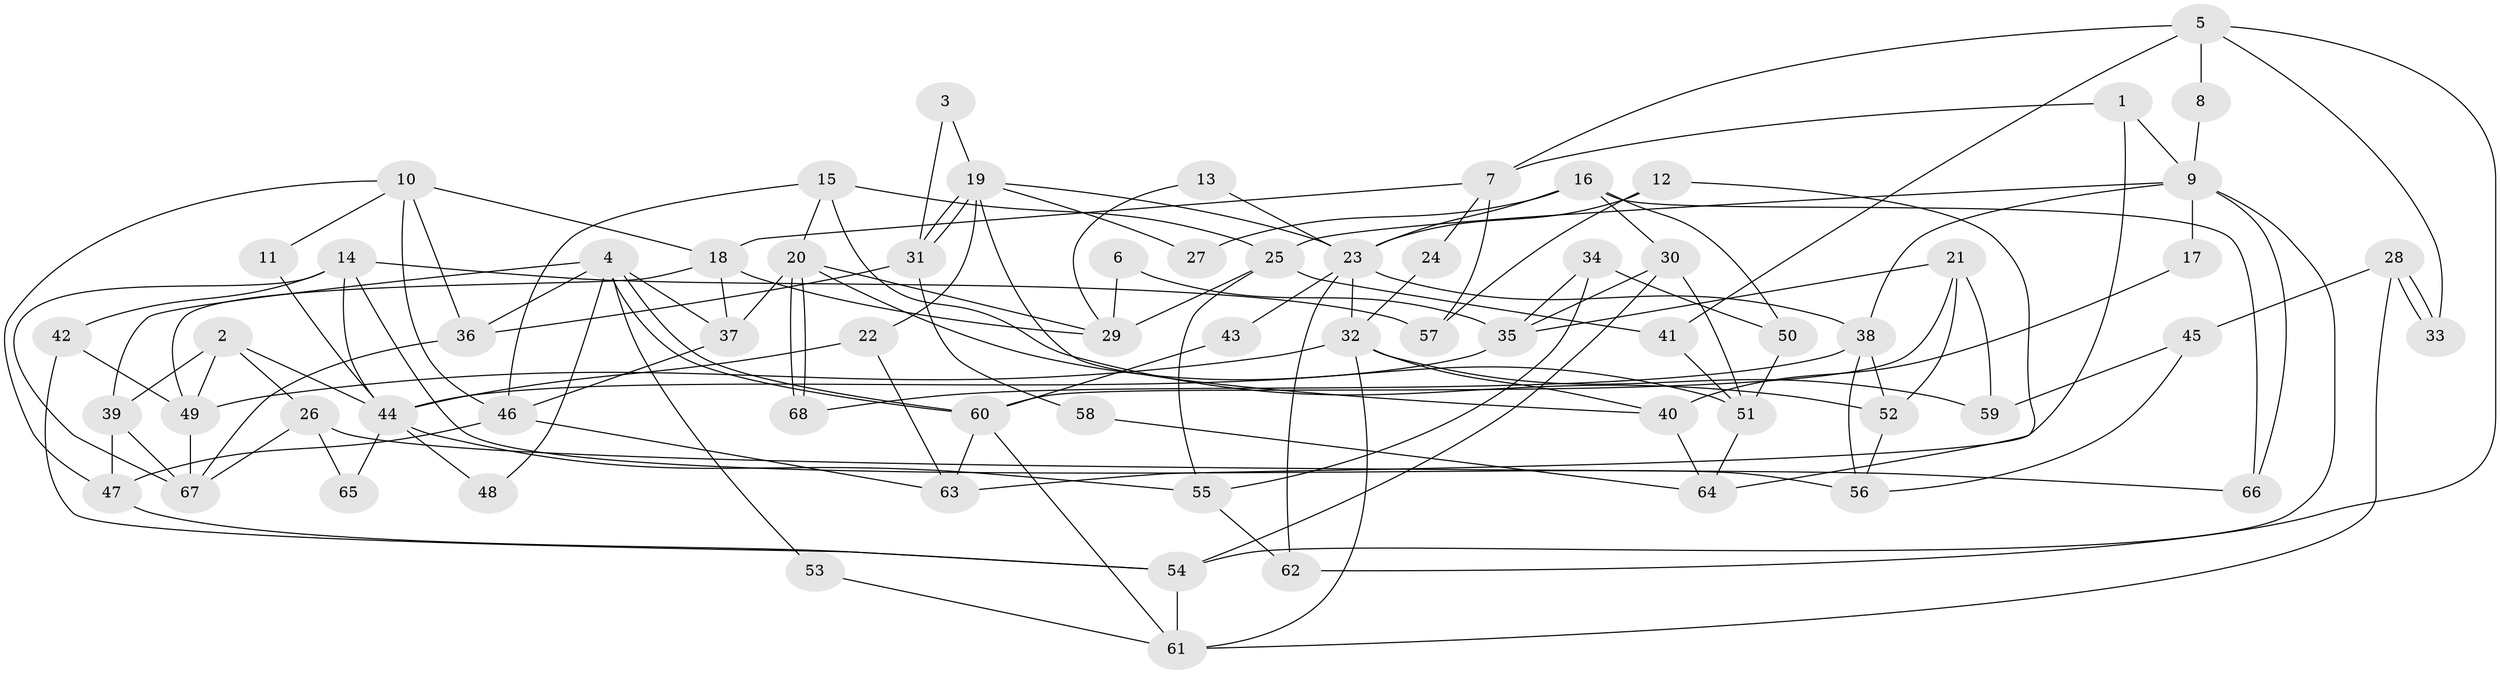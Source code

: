 // Generated by graph-tools (version 1.1) at 2025/14/03/09/25 04:14:49]
// undirected, 68 vertices, 136 edges
graph export_dot {
graph [start="1"]
  node [color=gray90,style=filled];
  1;
  2;
  3;
  4;
  5;
  6;
  7;
  8;
  9;
  10;
  11;
  12;
  13;
  14;
  15;
  16;
  17;
  18;
  19;
  20;
  21;
  22;
  23;
  24;
  25;
  26;
  27;
  28;
  29;
  30;
  31;
  32;
  33;
  34;
  35;
  36;
  37;
  38;
  39;
  40;
  41;
  42;
  43;
  44;
  45;
  46;
  47;
  48;
  49;
  50;
  51;
  52;
  53;
  54;
  55;
  56;
  57;
  58;
  59;
  60;
  61;
  62;
  63;
  64;
  65;
  66;
  67;
  68;
  1 -- 63;
  1 -- 9;
  1 -- 7;
  2 -- 39;
  2 -- 49;
  2 -- 26;
  2 -- 44;
  3 -- 31;
  3 -- 19;
  4 -- 37;
  4 -- 60;
  4 -- 60;
  4 -- 36;
  4 -- 39;
  4 -- 48;
  4 -- 53;
  5 -- 41;
  5 -- 62;
  5 -- 7;
  5 -- 8;
  5 -- 33;
  6 -- 29;
  6 -- 35;
  7 -- 18;
  7 -- 24;
  7 -- 57;
  8 -- 9;
  9 -- 38;
  9 -- 54;
  9 -- 17;
  9 -- 25;
  9 -- 66;
  10 -- 46;
  10 -- 47;
  10 -- 11;
  10 -- 18;
  10 -- 36;
  11 -- 44;
  12 -- 57;
  12 -- 64;
  12 -- 23;
  13 -- 23;
  13 -- 29;
  14 -- 67;
  14 -- 44;
  14 -- 42;
  14 -- 56;
  14 -- 57;
  15 -- 46;
  15 -- 25;
  15 -- 20;
  15 -- 52;
  16 -- 23;
  16 -- 30;
  16 -- 27;
  16 -- 50;
  16 -- 66;
  17 -- 40;
  18 -- 29;
  18 -- 37;
  18 -- 49;
  19 -- 23;
  19 -- 31;
  19 -- 31;
  19 -- 22;
  19 -- 27;
  19 -- 40;
  20 -- 68;
  20 -- 68;
  20 -- 29;
  20 -- 37;
  20 -- 51;
  21 -- 52;
  21 -- 60;
  21 -- 35;
  21 -- 59;
  22 -- 44;
  22 -- 63;
  23 -- 32;
  23 -- 38;
  23 -- 43;
  23 -- 62;
  24 -- 32;
  25 -- 29;
  25 -- 41;
  25 -- 55;
  26 -- 66;
  26 -- 65;
  26 -- 67;
  28 -- 61;
  28 -- 33;
  28 -- 33;
  28 -- 45;
  30 -- 51;
  30 -- 54;
  30 -- 35;
  31 -- 36;
  31 -- 58;
  32 -- 59;
  32 -- 49;
  32 -- 40;
  32 -- 61;
  34 -- 35;
  34 -- 55;
  34 -- 50;
  35 -- 44;
  36 -- 67;
  37 -- 46;
  38 -- 52;
  38 -- 56;
  38 -- 68;
  39 -- 67;
  39 -- 47;
  40 -- 64;
  41 -- 51;
  42 -- 49;
  42 -- 54;
  43 -- 60;
  44 -- 48;
  44 -- 55;
  44 -- 65;
  45 -- 56;
  45 -- 59;
  46 -- 47;
  46 -- 63;
  47 -- 54;
  49 -- 67;
  50 -- 51;
  51 -- 64;
  52 -- 56;
  53 -- 61;
  54 -- 61;
  55 -- 62;
  58 -- 64;
  60 -- 63;
  60 -- 61;
}
